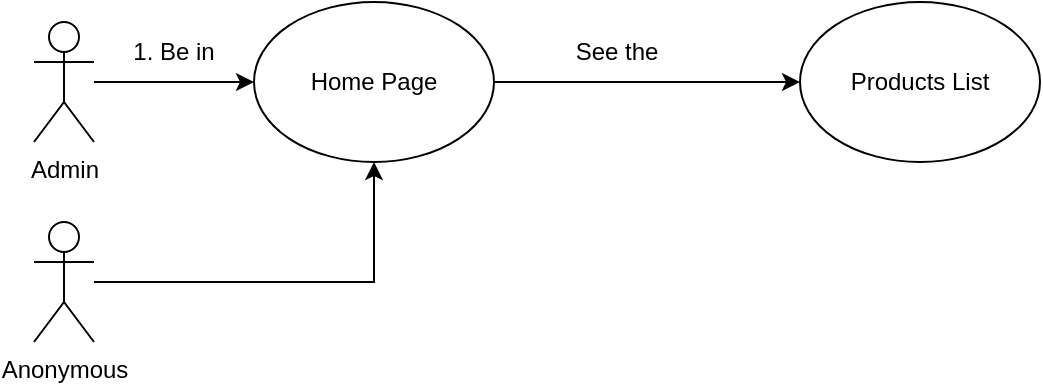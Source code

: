 <mxfile version="21.6.1" type="google">
  <diagram id="ASh3UsHFkmxA-TOTyOjV" name="Page-1">
    <mxGraphModel grid="1" page="1" gridSize="10" guides="1" tooltips="1" connect="1" arrows="1" fold="1" pageScale="1" pageWidth="827" pageHeight="1169" math="0" shadow="0">
      <root>
        <mxCell id="0" />
        <mxCell id="1" parent="0" />
        <mxCell id="QcUXpb_GQ7igvXcguA_p-1" style="edgeStyle=orthogonalEdgeStyle;rounded=0;orthogonalLoop=1;jettySize=auto;html=1;entryX=0;entryY=0.5;entryDx=0;entryDy=0;" edge="1" parent="1" source="QcUXpb_GQ7igvXcguA_p-2" target="QcUXpb_GQ7igvXcguA_p-4">
          <mxGeometry relative="1" as="geometry" />
        </mxCell>
        <mxCell id="QcUXpb_GQ7igvXcguA_p-2" value="Admin" style="shape=umlActor;verticalLabelPosition=bottom;verticalAlign=top;html=1;outlineConnect=0;" vertex="1" parent="1">
          <mxGeometry x="7" y="350" width="30" height="60" as="geometry" />
        </mxCell>
        <mxCell id="QcUXpb_GQ7igvXcguA_p-3" style="edgeStyle=orthogonalEdgeStyle;rounded=0;orthogonalLoop=1;jettySize=auto;html=1;entryX=0;entryY=0.5;entryDx=0;entryDy=0;" edge="1" parent="1" source="QcUXpb_GQ7igvXcguA_p-4" target="h11HXQlQABjswMAYKpN1-4">
          <mxGeometry relative="1" as="geometry">
            <mxPoint x="339" y="380" as="targetPoint" />
          </mxGeometry>
        </mxCell>
        <mxCell id="QcUXpb_GQ7igvXcguA_p-4" value="Home Page" style="ellipse;whiteSpace=wrap;html=1;" vertex="1" parent="1">
          <mxGeometry x="117" y="340" width="120" height="80" as="geometry" />
        </mxCell>
        <mxCell id="QcUXpb_GQ7igvXcguA_p-8" value="1. Be in" style="text;html=1;strokeColor=none;fillColor=none;align=center;verticalAlign=middle;whiteSpace=wrap;rounded=0;" vertex="1" parent="1">
          <mxGeometry x="47" y="350" width="60" height="30" as="geometry" />
        </mxCell>
        <mxCell id="QcUXpb_GQ7igvXcguA_p-9" value="See the" style="text;html=1;strokeColor=none;fillColor=none;align=center;verticalAlign=middle;whiteSpace=wrap;rounded=0;" vertex="1" parent="1">
          <mxGeometry x="257" y="350" width="83" height="30" as="geometry" />
        </mxCell>
        <mxCell id="h11HXQlQABjswMAYKpN1-4" value="&lt;font face=&quot;helvetica&quot;&gt;Products List&lt;/font&gt;" style="ellipse;whiteSpace=wrap;html=1;" vertex="1" parent="1">
          <mxGeometry x="390" y="340" width="120" height="80" as="geometry" />
        </mxCell>
        <mxCell id="urMx4DixVvtG8xTCSsJj-2" style="edgeStyle=orthogonalEdgeStyle;rounded=0;orthogonalLoop=1;jettySize=auto;html=1;entryX=0.5;entryY=1;entryDx=0;entryDy=0;" edge="1" parent="1" source="urMx4DixVvtG8xTCSsJj-1" target="QcUXpb_GQ7igvXcguA_p-4">
          <mxGeometry relative="1" as="geometry" />
        </mxCell>
        <mxCell id="urMx4DixVvtG8xTCSsJj-1" value="Anonymous" style="shape=umlActor;verticalLabelPosition=bottom;verticalAlign=top;html=1;outlineConnect=0;" vertex="1" parent="1">
          <mxGeometry x="7" y="450" width="30" height="60" as="geometry" />
        </mxCell>
      </root>
    </mxGraphModel>
  </diagram>
</mxfile>

